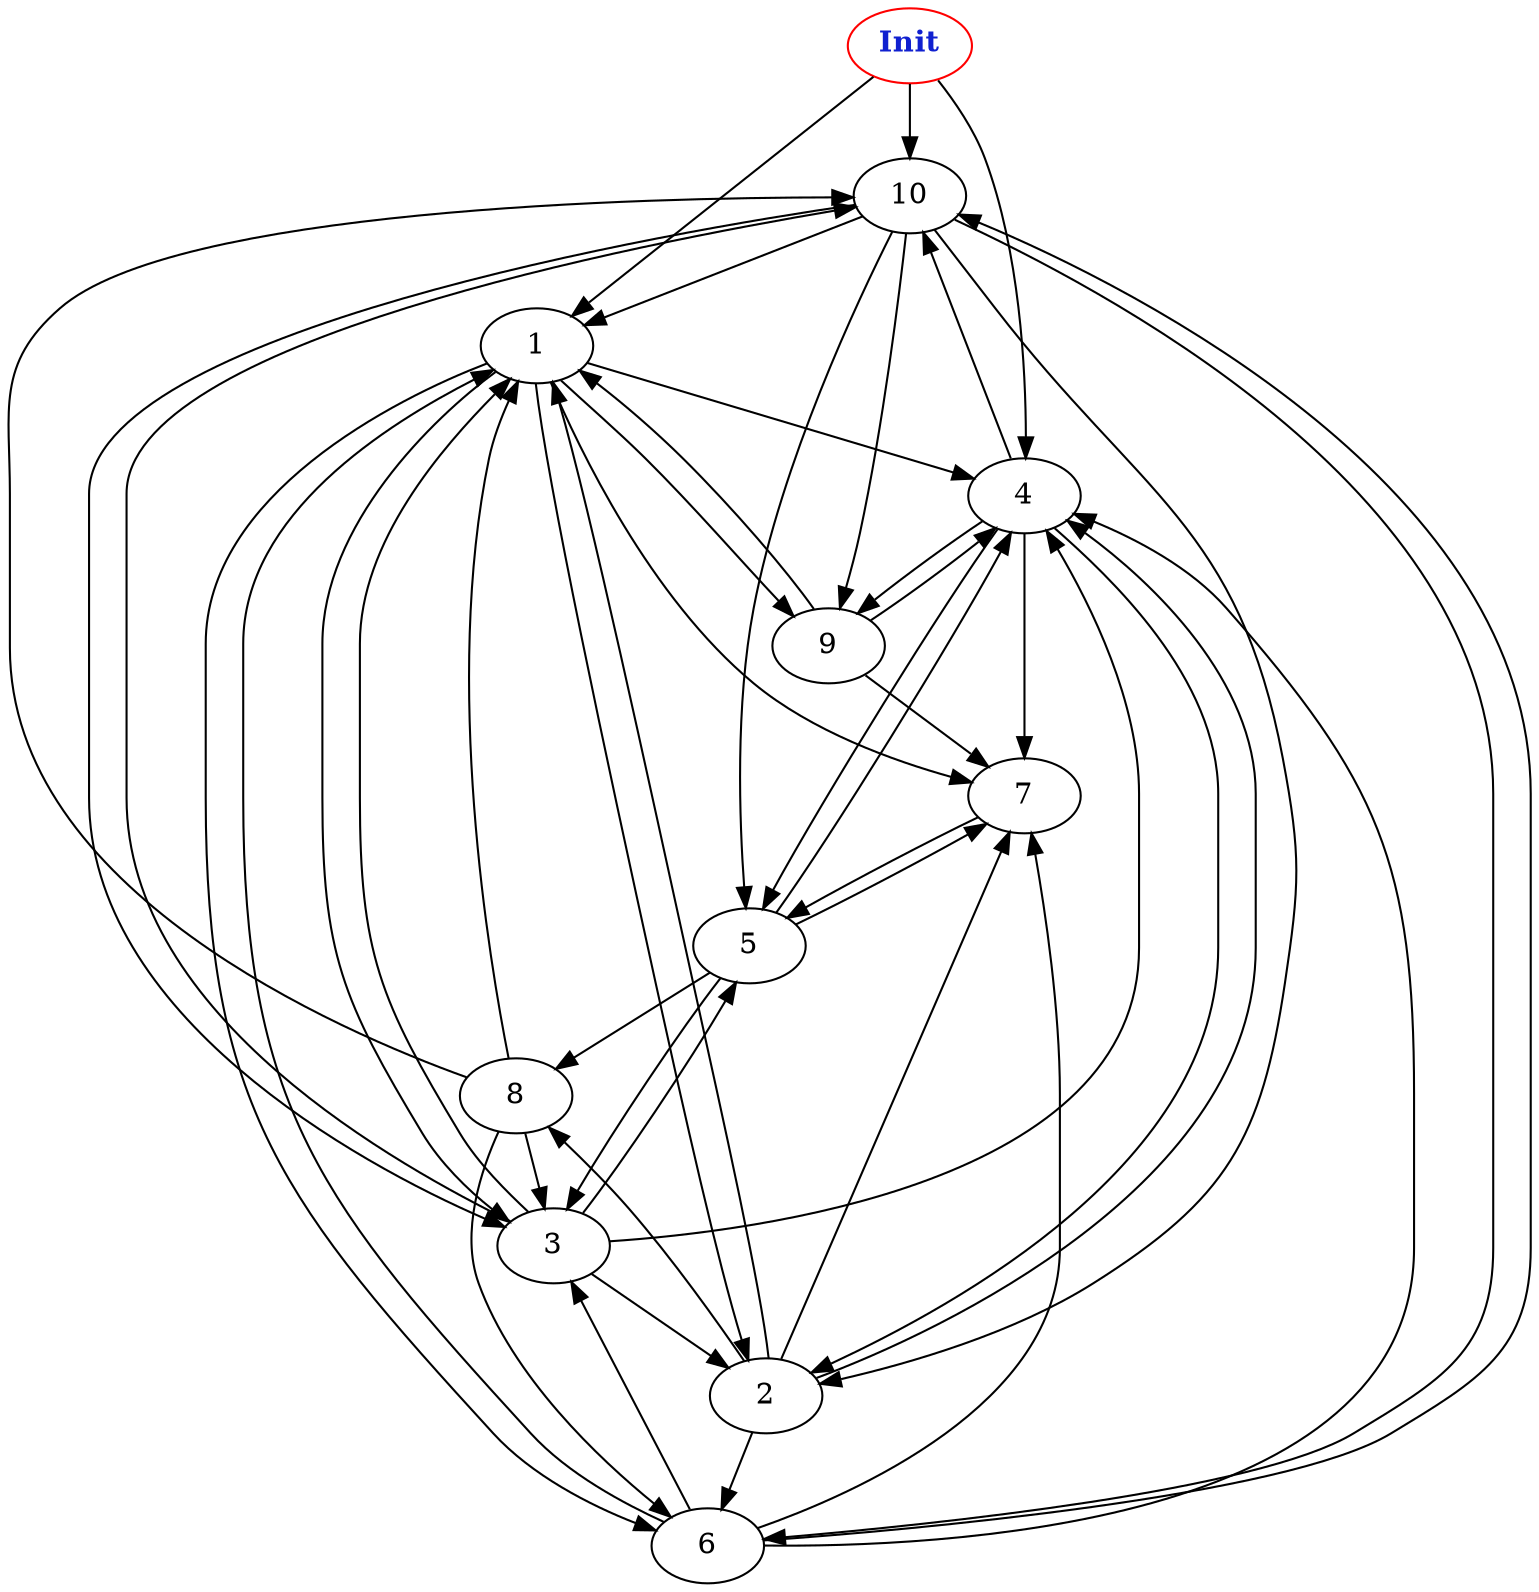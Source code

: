 digraph "Net Graph with 11 nodes" {
edge ["class"="link-class"]
"0" ["color"="red","label"=<<b>Init</b>>,"fontcolor"="#1020d0"]
"0" -> "10" ["weight"="1.0"]
"0" -> "4" ["weight"="4.0"]
"0" -> "1" ["weight"="4.0"]
"10" -> "9" ["weight"="7.0"]
"10" -> "6" ["weight"="1.0"]
"10" -> "2" ["weight"="1.0"]
"10" -> "5" ["weight"="5.0"]
"10" -> "1" ["weight"="6.0"]
"10" -> "3" ["weight"="3.0"]
"4" -> "9" ["weight"="9.0"]
"4" -> "2" ["weight"="1.0"]
"4" -> "5" ["weight"="6.0"]
"4" -> "10" ["weight"="7.0"]
"4" -> "7" ["weight"="3.0"]
"1" -> "9" ["weight"="1.0"]
"1" -> "2" ["weight"="7.0"]
"1" -> "6" ["weight"="4.0"]
"1" -> "4" ["weight"="4.0"]
"1" -> "3" ["weight"="8.0"]
"1" -> "7" ["weight"="7.0"]
"5" -> "4" ["weight"="5.0"]
"5" -> "3" ["weight"="9.0"]
"5" -> "7" ["weight"="1.0"]
"5" -> "8" ["weight"="5.0"]
"9" -> "4" ["weight"="2.0"]
"9" -> "1" ["weight"="2.0"]
"9" -> "7" ["weight"="2.0"]
"2" -> "4" ["weight"="5.0"]
"2" -> "6" ["weight"="1.0"]
"2" -> "1" ["weight"="7.0"]
"2" -> "7" ["weight"="5.0"]
"2" -> "8" ["weight"="3.0"]
"6" -> "10" ["weight"="5.0"]
"6" -> "4" ["weight"="4.0"]
"6" -> "3" ["weight"="1.0"]
"6" -> "1" ["weight"="7.0"]
"6" -> "7" ["weight"="3.0"]
"3" -> "10" ["weight"="1.0"]
"3" -> "4" ["weight"="9.0"]
"3" -> "2" ["weight"="4.0"]
"3" -> "5" ["weight"="8.0"]
"3" -> "1" ["weight"="4.0"]
"7" -> "5" ["weight"="8.0"]
"8" -> "10" ["weight"="3.0"]
"8" -> "6" ["weight"="2.0"]
"8" -> "3" ["weight"="6.0"]
"8" -> "1" ["weight"="9.0"]
}
